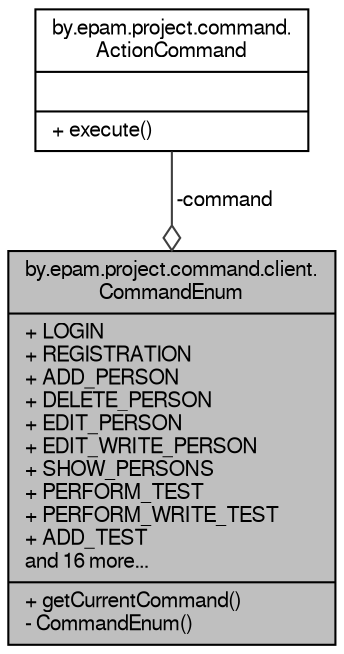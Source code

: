 digraph "by.epam.project.command.client.CommandEnum"
{
  bgcolor="transparent";
  edge [fontname="FreeSans",fontsize="10",labelfontname="FreeSans",labelfontsize="10"];
  node [fontname="FreeSans",fontsize="10",shape=record];
  Node1 [label="{by.epam.project.command.client.\lCommandEnum\n|+ LOGIN\l+ REGISTRATION\l+ ADD_PERSON\l+ DELETE_PERSON\l+ EDIT_PERSON\l+ EDIT_WRITE_PERSON\l+ SHOW_PERSONS\l+ PERFORM_TEST\l+ PERFORM_WRITE_TEST\l+ ADD_TEST\land 16 more...\l|+ getCurrentCommand()\l- CommandEnum()\l}",height=0.2,width=0.4,color="black", fillcolor="grey75", style="filled", fontcolor="black"];
  Node2 -> Node1 [color="grey25",fontsize="10",style="solid",label=" -command" ,arrowhead="odiamond",fontname="FreeSans"];
  Node2 [label="{by.epam.project.command.\lActionCommand\n||+ execute()\l}",height=0.2,width=0.4,color="black",URL="$interfaceby_1_1epam_1_1project_1_1command_1_1_action_command.html"];
}
